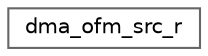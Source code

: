 digraph "Graphical Class Hierarchy"
{
 // LATEX_PDF_SIZE
  bgcolor="transparent";
  edge [fontname=Helvetica,fontsize=10,labelfontname=Helvetica,labelfontsize=10];
  node [fontname=Helvetica,fontsize=10,shape=box,height=0.2,width=0.4];
  rankdir="LR";
  Node0 [id="Node000000",label="dma_ofm_src_r",height=0.2,width=0.4,color="grey40", fillcolor="white", style="filled",URL="$structdma__ofm__src__r.html",tooltip=" "];
}
